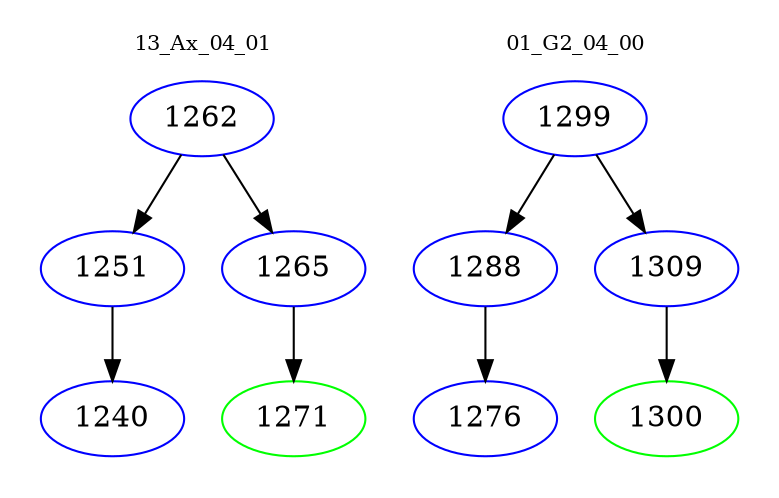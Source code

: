 digraph{
subgraph cluster_0 {
color = white
label = "13_Ax_04_01";
fontsize=10;
T0_1262 [label="1262", color="blue"]
T0_1262 -> T0_1251 [color="black"]
T0_1251 [label="1251", color="blue"]
T0_1251 -> T0_1240 [color="black"]
T0_1240 [label="1240", color="blue"]
T0_1262 -> T0_1265 [color="black"]
T0_1265 [label="1265", color="blue"]
T0_1265 -> T0_1271 [color="black"]
T0_1271 [label="1271", color="green"]
}
subgraph cluster_1 {
color = white
label = "01_G2_04_00";
fontsize=10;
T1_1299 [label="1299", color="blue"]
T1_1299 -> T1_1288 [color="black"]
T1_1288 [label="1288", color="blue"]
T1_1288 -> T1_1276 [color="black"]
T1_1276 [label="1276", color="blue"]
T1_1299 -> T1_1309 [color="black"]
T1_1309 [label="1309", color="blue"]
T1_1309 -> T1_1300 [color="black"]
T1_1300 [label="1300", color="green"]
}
}
